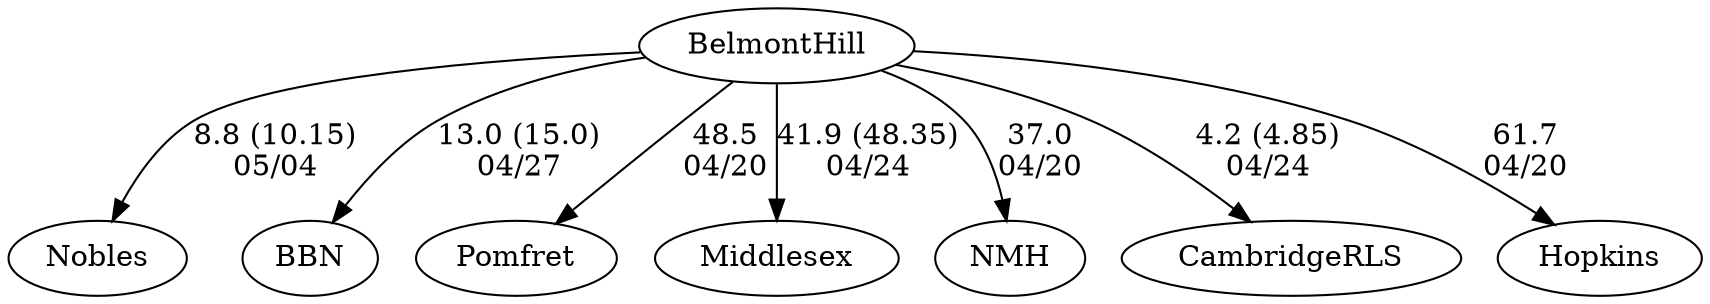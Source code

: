 digraph boys3foursBelmontHill {Nobles [URL="boys3foursBelmontHillNobles.html"];BBN [URL="boys3foursBelmontHillBBN.html"];Pomfret [URL="boys3foursBelmontHillPomfret.html"];Middlesex [URL="boys3foursBelmontHillMiddlesex.html"];NMH [URL="boys3foursBelmontHillNMH.html"];CambridgeRLS [URL="boys3foursBelmontHillCambridgeRLS.html"];BelmontHill [URL="boys3foursBelmontHillBelmontHill.html"];Hopkins [URL="boys3foursBelmontHillHopkins.html"];BelmontHill -> CambridgeRLS[label="4.2 (4.85)
04/24", weight="96", tooltip="NEIRA Boys Fours,Belmont Hill, Middlesex, CRLS			
Distance: 1300 Conditions: Good water with swirling winds -- sometimes cross-head, sometimes cross-tail, sometimes straight cross, varying race-to-race. Comments: The 3V4 race was action-packed: MX caught an over-the-head, boat-stopping crab just over a minute into the race, while the 3-seat of the BHS crew had his oar pop out of his oarlock not once but twice during the race; these incidents caused stoppages of significant duration for both crews. An oarsman in the CRLS 1V4 tested positive for Covid prior to the race and the crew was thus unable to compete today.
Thanks to Middlesex and CRLS for a great day of racing on the Charles!
None", URL="https://www.row2k.com/results/resultspage.cfm?UID=95B6D80715F8274903E678063EA5058A&cat=1", random="random"]; 
BelmontHill -> Middlesex[label="41.9 (48.35)
04/24", weight="59", tooltip="NEIRA Boys Fours,Belmont Hill, Middlesex, CRLS			
Distance: 1300 Conditions: Good water with swirling winds -- sometimes cross-head, sometimes cross-tail, sometimes straight cross, varying race-to-race. Comments: The 3V4 race was action-packed: MX caught an over-the-head, boat-stopping crab just over a minute into the race, while the 3-seat of the BHS crew had his oar pop out of his oarlock not once but twice during the race; these incidents caused stoppages of significant duration for both crews. An oarsman in the CRLS 1V4 tested positive for Covid prior to the race and the crew was thus unable to compete today.
Thanks to Middlesex and CRLS for a great day of racing on the Charles!
None", URL="https://www.row2k.com/results/resultspage.cfm?UID=95B6D80715F8274903E678063EA5058A&cat=1", random="random"]; 
BelmontHill -> NMH[label="37.0
04/20", weight="63", tooltip="NEIRA Boys ,Pomfret v. Belmont Hill, Northfield Mt. Hermon, Hopkins			
Distance: 1500M Conditions: Very light wind, perhaps slight crossing WSW tail at times of no more than 5MPH. Conditions similar throughout. No current. Comments: Race order: B4, B3, B2, B1. Thanks to BH, NMH, and Hopkins for a great day of racing.
None", URL="https://www.row2k.com/results/resultspage.cfm?UID=D6B986013DA22E26BC236F424721DEE8&cat=1", random="random"]; 
BelmontHill -> Pomfret[label="48.5
04/20", weight="52", tooltip="NEIRA Boys ,Pomfret v. Belmont Hill, Northfield Mt. Hermon, Hopkins			
Distance: 1500M Conditions: Very light wind, perhaps slight crossing WSW tail at times of no more than 5MPH. Conditions similar throughout. No current. Comments: Race order: B4, B3, B2, B1. Thanks to BH, NMH, and Hopkins for a great day of racing.
None", URL="https://www.row2k.com/results/resultspage.cfm?UID=D6B986013DA22E26BC236F424721DEE8&cat=1", random="random"]; 
BelmontHill -> Hopkins[label="61.7
04/20", weight="39", tooltip="NEIRA Boys ,Pomfret v. Belmont Hill, Northfield Mt. Hermon, Hopkins			
Distance: 1500M Conditions: Very light wind, perhaps slight crossing WSW tail at times of no more than 5MPH. Conditions similar throughout. No current. Comments: Race order: B4, B3, B2, B1. Thanks to BH, NMH, and Hopkins for a great day of racing.
None", URL="https://www.row2k.com/results/resultspage.cfm?UID=D6B986013DA22E26BC236F424721DEE8&cat=1", random="random"]; 
BelmontHill -> BBN[label="13.0 (15.0)
04/27", weight="87", tooltip="NEIRA Boys Fours,Belmont Hill vs BBN/The Ducey Cup, including JV races			
Distance: 1300m Conditions: Great water. Modest wind, shifting over the course of the racing from calm & tail to calm & head. Race order was from 4V8-1V4 Comments: A beautiful day on the Chalres and great racing by all of the crews! Belmont Hill retains the Ducey Cup by virtue of winning the 1V4 race.
None", URL="https://www.row2k.com/results/resultspage.cfm?UID=25084165812CED4AFD5819AADD12D8EF&cat=1", random="random"]; 
BelmontHill -> Nobles[label="8.8 (10.15)
05/04", weight="92", tooltip="NEIRA Boys Fours, Belmont Hill vs Nobles, The Bassett Cup +			
Distance: 1300m Conditions: excellent water, modest wind shifting from mainly cross to mainly head as the racing progressed. Order of racing was 4V8, 3V4, 6V4, 5V4, 4V4/2V4/1V4 Comments: Thanks to all of the Nobles crews for making the trip downstream for a terrific day of racing!
None", URL="https://www.row2k.com/results/resultspage.cfm?UID=A5B89B2E3F4229F69333FE91D686A8AC&cat=1", random="random"]}